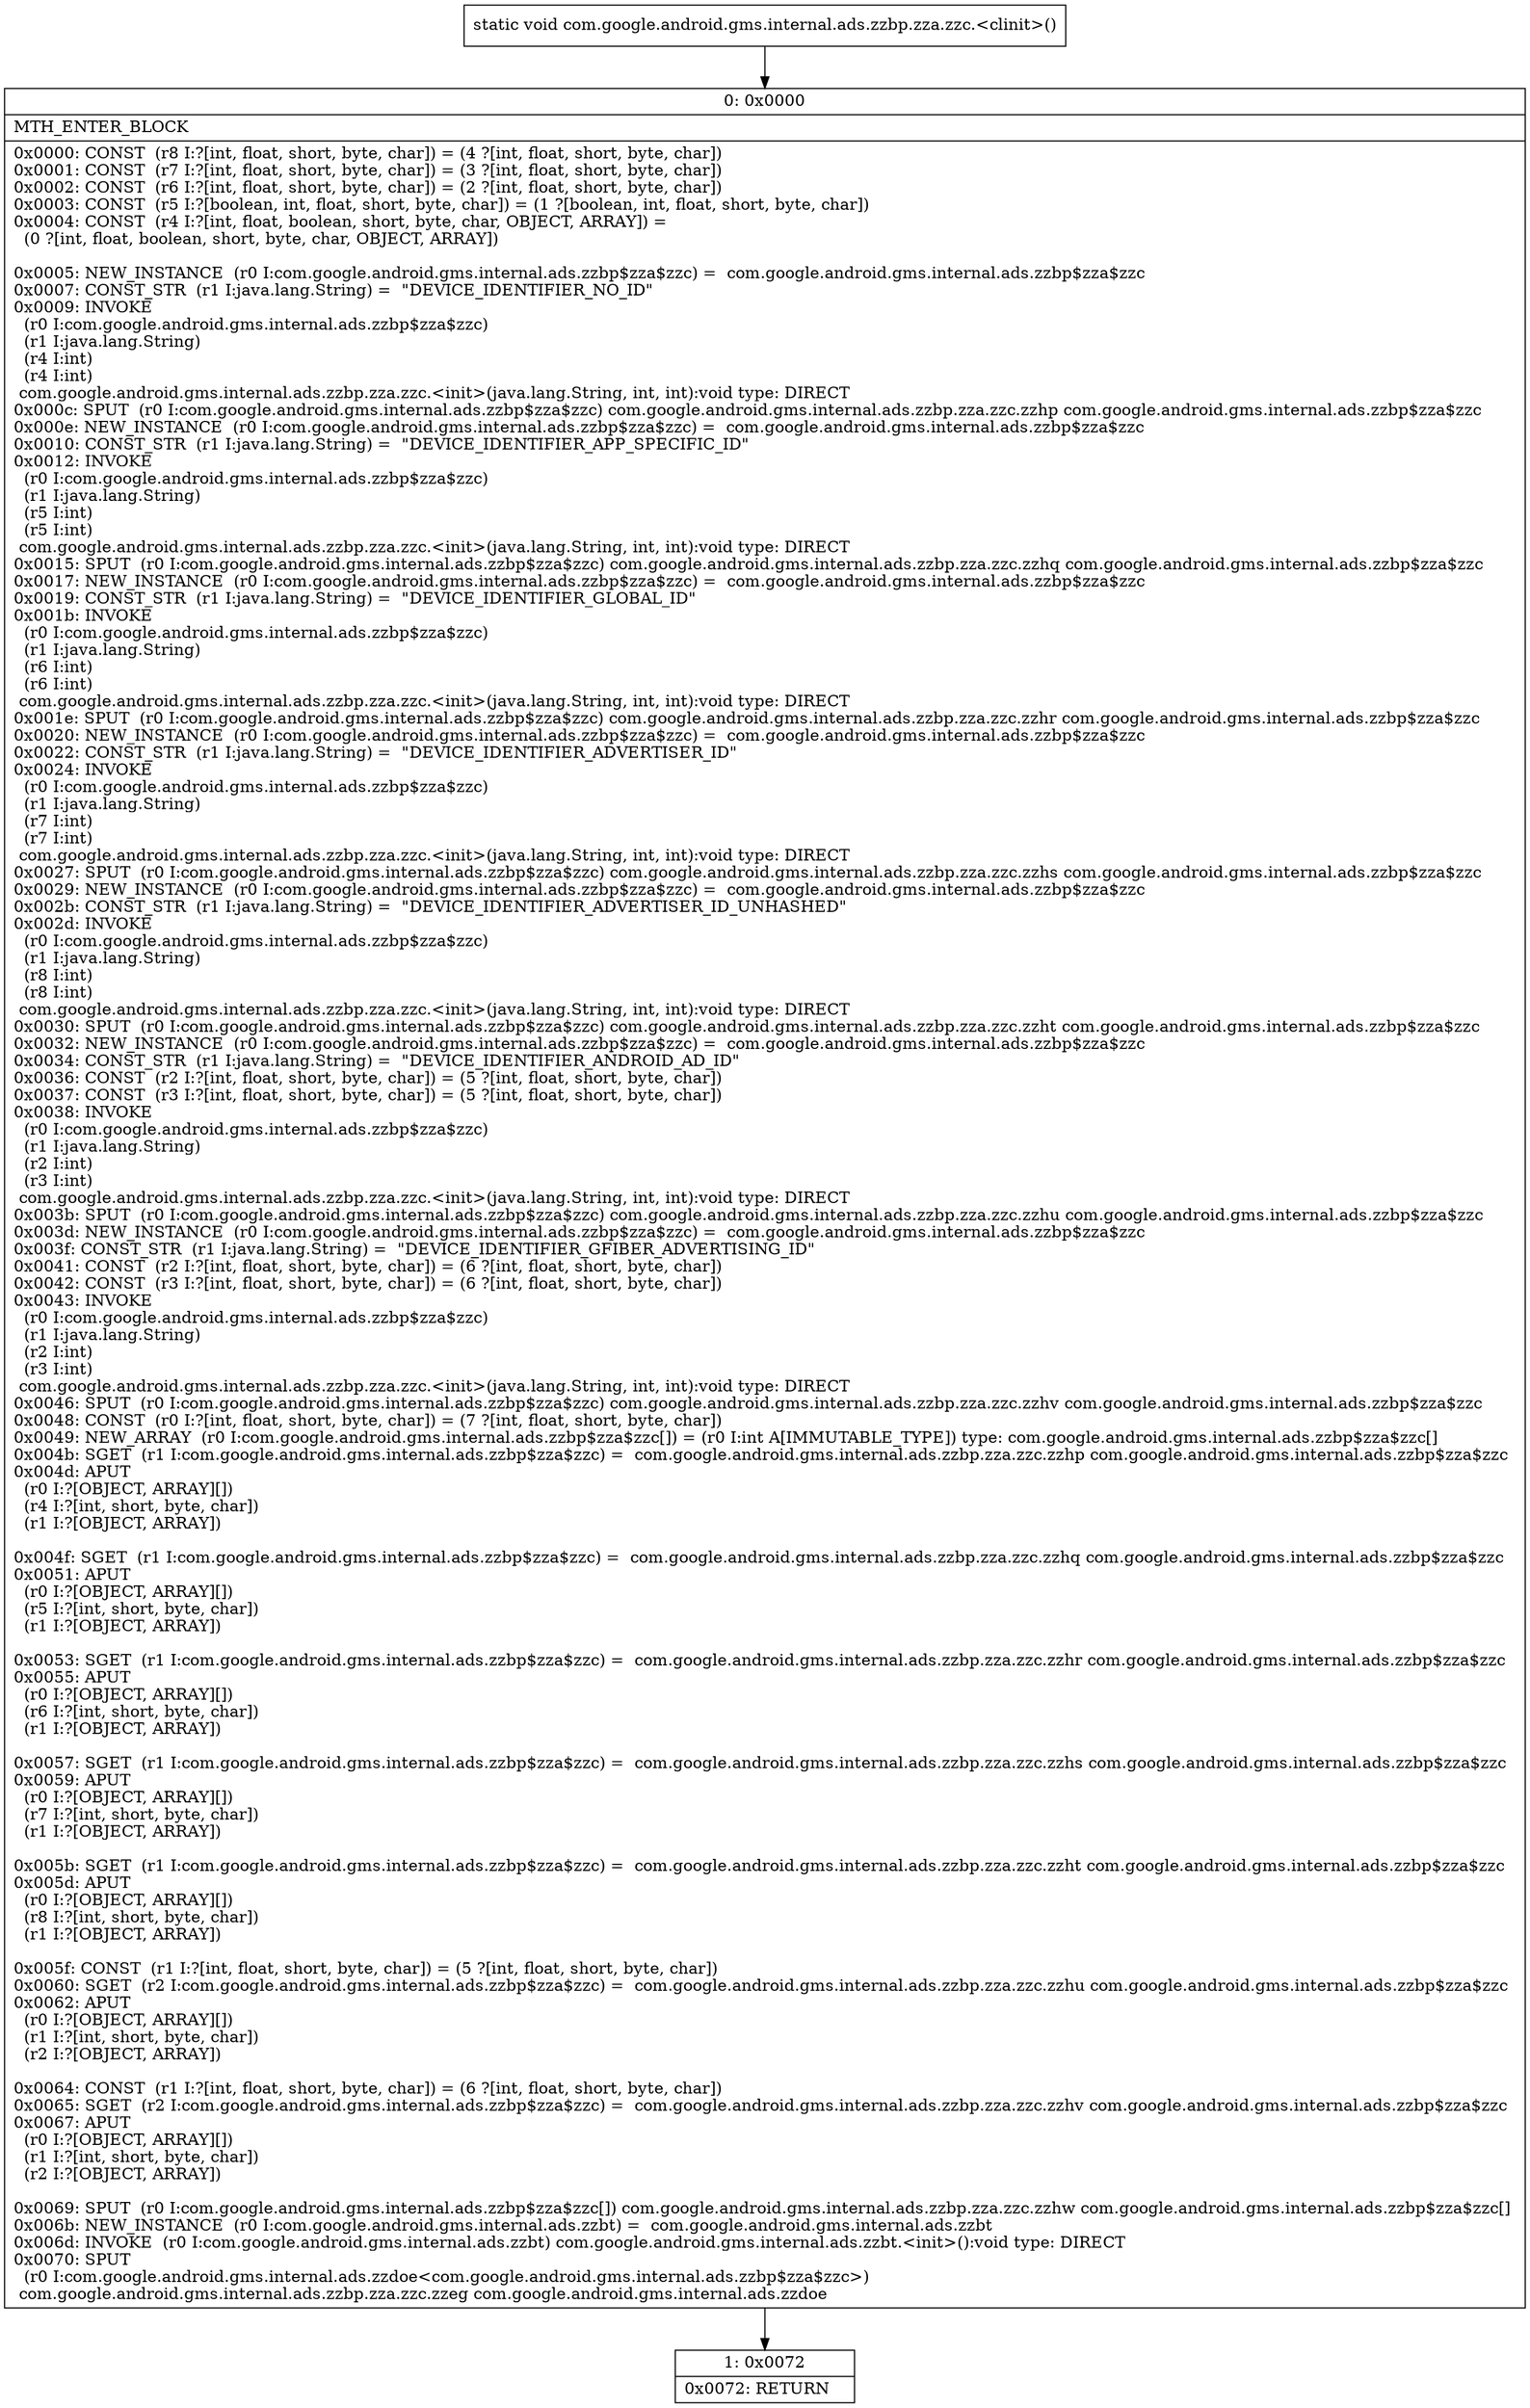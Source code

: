 digraph "CFG forcom.google.android.gms.internal.ads.zzbp.zza.zzc.\<clinit\>()V" {
Node_0 [shape=record,label="{0\:\ 0x0000|MTH_ENTER_BLOCK\l|0x0000: CONST  (r8 I:?[int, float, short, byte, char]) = (4 ?[int, float, short, byte, char]) \l0x0001: CONST  (r7 I:?[int, float, short, byte, char]) = (3 ?[int, float, short, byte, char]) \l0x0002: CONST  (r6 I:?[int, float, short, byte, char]) = (2 ?[int, float, short, byte, char]) \l0x0003: CONST  (r5 I:?[boolean, int, float, short, byte, char]) = (1 ?[boolean, int, float, short, byte, char]) \l0x0004: CONST  (r4 I:?[int, float, boolean, short, byte, char, OBJECT, ARRAY]) = \l  (0 ?[int, float, boolean, short, byte, char, OBJECT, ARRAY])\l \l0x0005: NEW_INSTANCE  (r0 I:com.google.android.gms.internal.ads.zzbp$zza$zzc) =  com.google.android.gms.internal.ads.zzbp$zza$zzc \l0x0007: CONST_STR  (r1 I:java.lang.String) =  \"DEVICE_IDENTIFIER_NO_ID\" \l0x0009: INVOKE  \l  (r0 I:com.google.android.gms.internal.ads.zzbp$zza$zzc)\l  (r1 I:java.lang.String)\l  (r4 I:int)\l  (r4 I:int)\l com.google.android.gms.internal.ads.zzbp.zza.zzc.\<init\>(java.lang.String, int, int):void type: DIRECT \l0x000c: SPUT  (r0 I:com.google.android.gms.internal.ads.zzbp$zza$zzc) com.google.android.gms.internal.ads.zzbp.zza.zzc.zzhp com.google.android.gms.internal.ads.zzbp$zza$zzc \l0x000e: NEW_INSTANCE  (r0 I:com.google.android.gms.internal.ads.zzbp$zza$zzc) =  com.google.android.gms.internal.ads.zzbp$zza$zzc \l0x0010: CONST_STR  (r1 I:java.lang.String) =  \"DEVICE_IDENTIFIER_APP_SPECIFIC_ID\" \l0x0012: INVOKE  \l  (r0 I:com.google.android.gms.internal.ads.zzbp$zza$zzc)\l  (r1 I:java.lang.String)\l  (r5 I:int)\l  (r5 I:int)\l com.google.android.gms.internal.ads.zzbp.zza.zzc.\<init\>(java.lang.String, int, int):void type: DIRECT \l0x0015: SPUT  (r0 I:com.google.android.gms.internal.ads.zzbp$zza$zzc) com.google.android.gms.internal.ads.zzbp.zza.zzc.zzhq com.google.android.gms.internal.ads.zzbp$zza$zzc \l0x0017: NEW_INSTANCE  (r0 I:com.google.android.gms.internal.ads.zzbp$zza$zzc) =  com.google.android.gms.internal.ads.zzbp$zza$zzc \l0x0019: CONST_STR  (r1 I:java.lang.String) =  \"DEVICE_IDENTIFIER_GLOBAL_ID\" \l0x001b: INVOKE  \l  (r0 I:com.google.android.gms.internal.ads.zzbp$zza$zzc)\l  (r1 I:java.lang.String)\l  (r6 I:int)\l  (r6 I:int)\l com.google.android.gms.internal.ads.zzbp.zza.zzc.\<init\>(java.lang.String, int, int):void type: DIRECT \l0x001e: SPUT  (r0 I:com.google.android.gms.internal.ads.zzbp$zza$zzc) com.google.android.gms.internal.ads.zzbp.zza.zzc.zzhr com.google.android.gms.internal.ads.zzbp$zza$zzc \l0x0020: NEW_INSTANCE  (r0 I:com.google.android.gms.internal.ads.zzbp$zza$zzc) =  com.google.android.gms.internal.ads.zzbp$zza$zzc \l0x0022: CONST_STR  (r1 I:java.lang.String) =  \"DEVICE_IDENTIFIER_ADVERTISER_ID\" \l0x0024: INVOKE  \l  (r0 I:com.google.android.gms.internal.ads.zzbp$zza$zzc)\l  (r1 I:java.lang.String)\l  (r7 I:int)\l  (r7 I:int)\l com.google.android.gms.internal.ads.zzbp.zza.zzc.\<init\>(java.lang.String, int, int):void type: DIRECT \l0x0027: SPUT  (r0 I:com.google.android.gms.internal.ads.zzbp$zza$zzc) com.google.android.gms.internal.ads.zzbp.zza.zzc.zzhs com.google.android.gms.internal.ads.zzbp$zza$zzc \l0x0029: NEW_INSTANCE  (r0 I:com.google.android.gms.internal.ads.zzbp$zza$zzc) =  com.google.android.gms.internal.ads.zzbp$zza$zzc \l0x002b: CONST_STR  (r1 I:java.lang.String) =  \"DEVICE_IDENTIFIER_ADVERTISER_ID_UNHASHED\" \l0x002d: INVOKE  \l  (r0 I:com.google.android.gms.internal.ads.zzbp$zza$zzc)\l  (r1 I:java.lang.String)\l  (r8 I:int)\l  (r8 I:int)\l com.google.android.gms.internal.ads.zzbp.zza.zzc.\<init\>(java.lang.String, int, int):void type: DIRECT \l0x0030: SPUT  (r0 I:com.google.android.gms.internal.ads.zzbp$zza$zzc) com.google.android.gms.internal.ads.zzbp.zza.zzc.zzht com.google.android.gms.internal.ads.zzbp$zza$zzc \l0x0032: NEW_INSTANCE  (r0 I:com.google.android.gms.internal.ads.zzbp$zza$zzc) =  com.google.android.gms.internal.ads.zzbp$zza$zzc \l0x0034: CONST_STR  (r1 I:java.lang.String) =  \"DEVICE_IDENTIFIER_ANDROID_AD_ID\" \l0x0036: CONST  (r2 I:?[int, float, short, byte, char]) = (5 ?[int, float, short, byte, char]) \l0x0037: CONST  (r3 I:?[int, float, short, byte, char]) = (5 ?[int, float, short, byte, char]) \l0x0038: INVOKE  \l  (r0 I:com.google.android.gms.internal.ads.zzbp$zza$zzc)\l  (r1 I:java.lang.String)\l  (r2 I:int)\l  (r3 I:int)\l com.google.android.gms.internal.ads.zzbp.zza.zzc.\<init\>(java.lang.String, int, int):void type: DIRECT \l0x003b: SPUT  (r0 I:com.google.android.gms.internal.ads.zzbp$zza$zzc) com.google.android.gms.internal.ads.zzbp.zza.zzc.zzhu com.google.android.gms.internal.ads.zzbp$zza$zzc \l0x003d: NEW_INSTANCE  (r0 I:com.google.android.gms.internal.ads.zzbp$zza$zzc) =  com.google.android.gms.internal.ads.zzbp$zza$zzc \l0x003f: CONST_STR  (r1 I:java.lang.String) =  \"DEVICE_IDENTIFIER_GFIBER_ADVERTISING_ID\" \l0x0041: CONST  (r2 I:?[int, float, short, byte, char]) = (6 ?[int, float, short, byte, char]) \l0x0042: CONST  (r3 I:?[int, float, short, byte, char]) = (6 ?[int, float, short, byte, char]) \l0x0043: INVOKE  \l  (r0 I:com.google.android.gms.internal.ads.zzbp$zza$zzc)\l  (r1 I:java.lang.String)\l  (r2 I:int)\l  (r3 I:int)\l com.google.android.gms.internal.ads.zzbp.zza.zzc.\<init\>(java.lang.String, int, int):void type: DIRECT \l0x0046: SPUT  (r0 I:com.google.android.gms.internal.ads.zzbp$zza$zzc) com.google.android.gms.internal.ads.zzbp.zza.zzc.zzhv com.google.android.gms.internal.ads.zzbp$zza$zzc \l0x0048: CONST  (r0 I:?[int, float, short, byte, char]) = (7 ?[int, float, short, byte, char]) \l0x0049: NEW_ARRAY  (r0 I:com.google.android.gms.internal.ads.zzbp$zza$zzc[]) = (r0 I:int A[IMMUTABLE_TYPE]) type: com.google.android.gms.internal.ads.zzbp$zza$zzc[] \l0x004b: SGET  (r1 I:com.google.android.gms.internal.ads.zzbp$zza$zzc) =  com.google.android.gms.internal.ads.zzbp.zza.zzc.zzhp com.google.android.gms.internal.ads.zzbp$zza$zzc \l0x004d: APUT  \l  (r0 I:?[OBJECT, ARRAY][])\l  (r4 I:?[int, short, byte, char])\l  (r1 I:?[OBJECT, ARRAY])\l \l0x004f: SGET  (r1 I:com.google.android.gms.internal.ads.zzbp$zza$zzc) =  com.google.android.gms.internal.ads.zzbp.zza.zzc.zzhq com.google.android.gms.internal.ads.zzbp$zza$zzc \l0x0051: APUT  \l  (r0 I:?[OBJECT, ARRAY][])\l  (r5 I:?[int, short, byte, char])\l  (r1 I:?[OBJECT, ARRAY])\l \l0x0053: SGET  (r1 I:com.google.android.gms.internal.ads.zzbp$zza$zzc) =  com.google.android.gms.internal.ads.zzbp.zza.zzc.zzhr com.google.android.gms.internal.ads.zzbp$zza$zzc \l0x0055: APUT  \l  (r0 I:?[OBJECT, ARRAY][])\l  (r6 I:?[int, short, byte, char])\l  (r1 I:?[OBJECT, ARRAY])\l \l0x0057: SGET  (r1 I:com.google.android.gms.internal.ads.zzbp$zza$zzc) =  com.google.android.gms.internal.ads.zzbp.zza.zzc.zzhs com.google.android.gms.internal.ads.zzbp$zza$zzc \l0x0059: APUT  \l  (r0 I:?[OBJECT, ARRAY][])\l  (r7 I:?[int, short, byte, char])\l  (r1 I:?[OBJECT, ARRAY])\l \l0x005b: SGET  (r1 I:com.google.android.gms.internal.ads.zzbp$zza$zzc) =  com.google.android.gms.internal.ads.zzbp.zza.zzc.zzht com.google.android.gms.internal.ads.zzbp$zza$zzc \l0x005d: APUT  \l  (r0 I:?[OBJECT, ARRAY][])\l  (r8 I:?[int, short, byte, char])\l  (r1 I:?[OBJECT, ARRAY])\l \l0x005f: CONST  (r1 I:?[int, float, short, byte, char]) = (5 ?[int, float, short, byte, char]) \l0x0060: SGET  (r2 I:com.google.android.gms.internal.ads.zzbp$zza$zzc) =  com.google.android.gms.internal.ads.zzbp.zza.zzc.zzhu com.google.android.gms.internal.ads.zzbp$zza$zzc \l0x0062: APUT  \l  (r0 I:?[OBJECT, ARRAY][])\l  (r1 I:?[int, short, byte, char])\l  (r2 I:?[OBJECT, ARRAY])\l \l0x0064: CONST  (r1 I:?[int, float, short, byte, char]) = (6 ?[int, float, short, byte, char]) \l0x0065: SGET  (r2 I:com.google.android.gms.internal.ads.zzbp$zza$zzc) =  com.google.android.gms.internal.ads.zzbp.zza.zzc.zzhv com.google.android.gms.internal.ads.zzbp$zza$zzc \l0x0067: APUT  \l  (r0 I:?[OBJECT, ARRAY][])\l  (r1 I:?[int, short, byte, char])\l  (r2 I:?[OBJECT, ARRAY])\l \l0x0069: SPUT  (r0 I:com.google.android.gms.internal.ads.zzbp$zza$zzc[]) com.google.android.gms.internal.ads.zzbp.zza.zzc.zzhw com.google.android.gms.internal.ads.zzbp$zza$zzc[] \l0x006b: NEW_INSTANCE  (r0 I:com.google.android.gms.internal.ads.zzbt) =  com.google.android.gms.internal.ads.zzbt \l0x006d: INVOKE  (r0 I:com.google.android.gms.internal.ads.zzbt) com.google.android.gms.internal.ads.zzbt.\<init\>():void type: DIRECT \l0x0070: SPUT  \l  (r0 I:com.google.android.gms.internal.ads.zzdoe\<com.google.android.gms.internal.ads.zzbp$zza$zzc\>)\l com.google.android.gms.internal.ads.zzbp.zza.zzc.zzeg com.google.android.gms.internal.ads.zzdoe \l}"];
Node_1 [shape=record,label="{1\:\ 0x0072|0x0072: RETURN   \l}"];
MethodNode[shape=record,label="{static void com.google.android.gms.internal.ads.zzbp.zza.zzc.\<clinit\>() }"];
MethodNode -> Node_0;
Node_0 -> Node_1;
}

